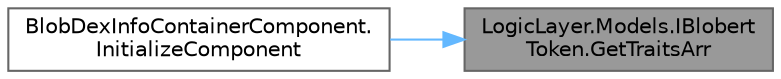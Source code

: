 digraph "LogicLayer.Models.IBlobertToken.GetTraitsArr"
{
 // LATEX_PDF_SIZE
  bgcolor="transparent";
  edge [fontname=Helvetica,fontsize=10,labelfontname=Helvetica,labelfontsize=10];
  node [fontname=Helvetica,fontsize=10,shape=box,height=0.2,width=0.4];
  rankdir="RL";
  Node1 [id="Node000001",label="LogicLayer.Models.IBlobert\lToken.GetTraitsArr",height=0.2,width=0.4,color="gray40", fillcolor="grey60", style="filled", fontcolor="black",tooltip="Retrieves the dynamic traits of the Blobert."];
  Node1 -> Node2 [id="edge1_Node000001_Node000002",dir="back",color="steelblue1",style="solid",tooltip=" "];
  Node2 [id="Node000002",label="BlobDexInfoContainerComponent.\lInitializeComponent",height=0.2,width=0.4,color="grey40", fillcolor="white", style="filled",URL="$class_blob_dex_info_container_component.html#a9143bf2e501626314c7b8649b797de63",tooltip="Initialize the component when a new blob is selected."];
}
